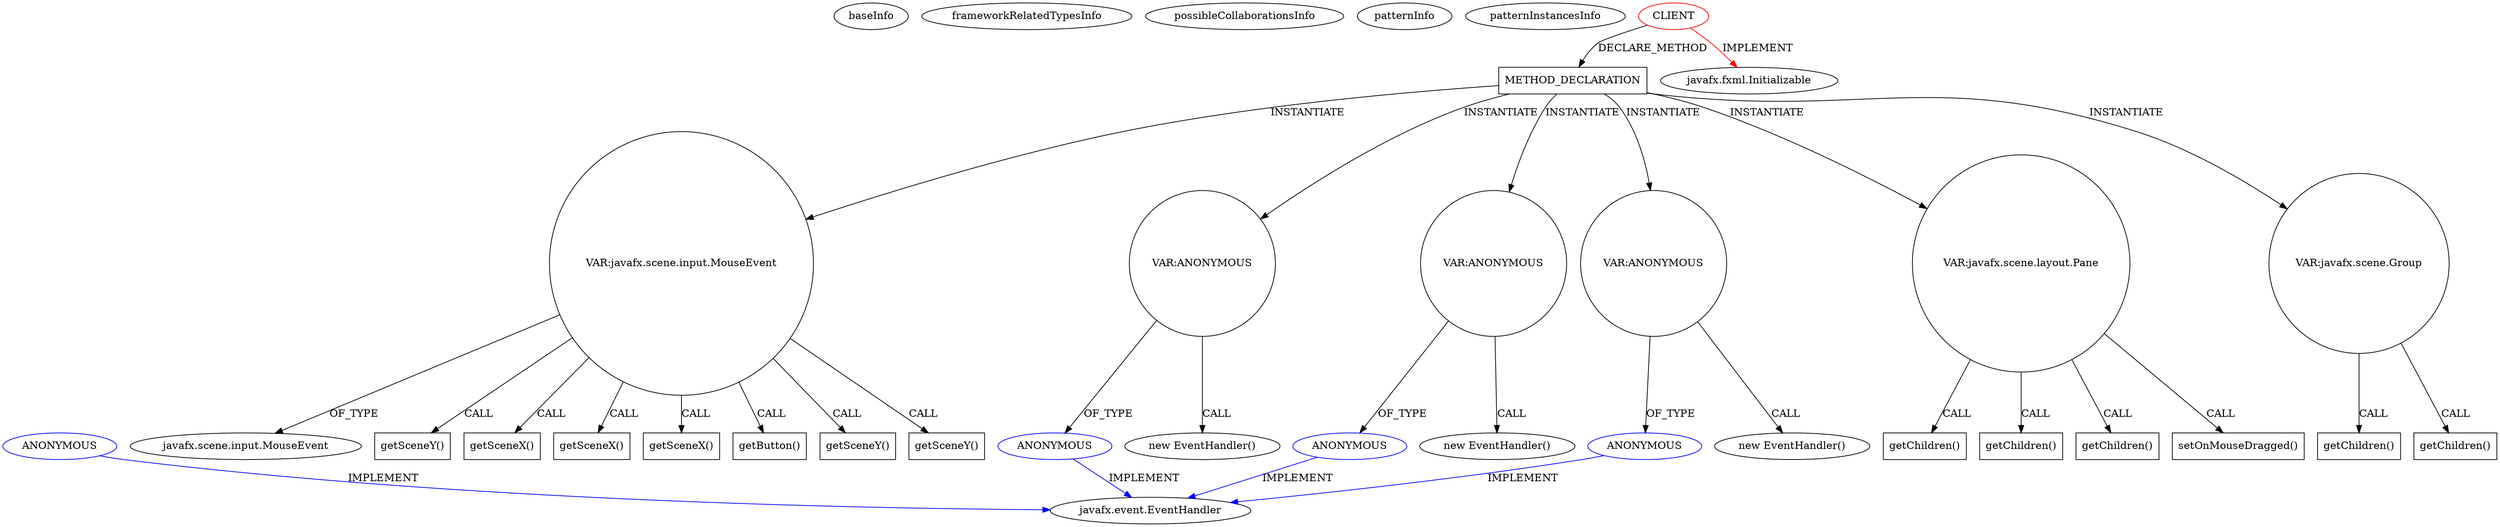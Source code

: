 digraph {
baseInfo[graphId=236,category="pattern",isAnonymous=false,possibleRelation=true]
frameworkRelatedTypesInfo[0="javafx.fxml.Initializable"]
possibleCollaborationsInfo[0="236~INSTANTIATION-CLIENT_METHOD_DECLARATION-~javafx.fxml.Initializable ~javafx.event.EventHandler ~false~true",1="236~INSTANTIATION-CLIENT_METHOD_DECLARATION-~javafx.fxml.Initializable ~javafx.event.EventHandler ~false~true",2="236~INSTANTIATION-CLIENT_METHOD_DECLARATION-~javafx.fxml.Initializable ~javafx.event.EventHandler ~false~true"]
patternInfo[frequency=2.0,patternRootClient=0]
patternInstancesInfo[0="mrempala-sp~/mrempala-sp/sp-master/src/application/VcPtVisualSchematicView.java~VcPtVisualSchematicView~3690",1="mrempala-sp~/mrempala-sp/sp-master/src/application/VcPtVisualSchematicViewClickable.java~VcPtVisualSchematicViewClickable~3668"]
20[label="javafx.scene.input.MouseEvent",vertexType="FRAMEWORK_CLASS_TYPE",isFrameworkType=false]
18[label="VAR:javafx.scene.input.MouseEvent",vertexType="VARIABLE_EXPRESION",isFrameworkType=false,shape=circle]
32[label="getSceneY()",vertexType="INSIDE_CALL",isFrameworkType=false,shape=box]
26[label="getSceneX()",vertexType="INSIDE_CALL",isFrameworkType=false,shape=box]
22[label="getSceneX()",vertexType="INSIDE_CALL",isFrameworkType=false,shape=box]
30[label="getSceneX()",vertexType="INSIDE_CALL",isFrameworkType=false,shape=box]
19[label="getButton()",vertexType="INSIDE_CALL",isFrameworkType=false,shape=box]
2[label="METHOD_DECLARATION",vertexType="CLIENT_METHOD_DECLARATION",isFrameworkType=false,shape=box]
0[label="CLIENT",vertexType="ROOT_CLIENT_CLASS_DECLARATION",isFrameworkType=false,color=red]
84[label="VAR:ANONYMOUS",vertexType="VARIABLE_EXPRESION",isFrameworkType=false,shape=circle]
85[label="ANONYMOUS",vertexType="REFERENCE_ANONYMOUS_DECLARATION",isFrameworkType=false,color=blue]
83[label="new EventHandler()",vertexType="CONSTRUCTOR_CALL",isFrameworkType=false]
205[label="VAR:ANONYMOUS",vertexType="VARIABLE_EXPRESION",isFrameworkType=false,shape=circle]
206[label="ANONYMOUS",vertexType="REFERENCE_ANONYMOUS_DECLARATION",isFrameworkType=false,color=blue]
204[label="new EventHandler()",vertexType="CONSTRUCTOR_CALL",isFrameworkType=false]
15[label="VAR:ANONYMOUS",vertexType="VARIABLE_EXPRESION",isFrameworkType=false,shape=circle]
16[label="ANONYMOUS",vertexType="REFERENCE_ANONYMOUS_DECLARATION",isFrameworkType=false,color=blue]
14[label="new EventHandler()",vertexType="CONSTRUCTOR_CALL",isFrameworkType=false]
24[label="getSceneY()",vertexType="INSIDE_CALL",isFrameworkType=false,shape=box]
28[label="getSceneY()",vertexType="INSIDE_CALL",isFrameworkType=false,shape=box]
1[label="javafx.fxml.Initializable",vertexType="FRAMEWORK_INTERFACE_TYPE",isFrameworkType=false]
3[label="VAR:javafx.scene.layout.Pane",vertexType="VARIABLE_EXPRESION",isFrameworkType=false,shape=circle]
4[label="getChildren()",vertexType="INSIDE_CALL",isFrameworkType=false,shape=box]
37[label="getChildren()",vertexType="INSIDE_CALL",isFrameworkType=false,shape=box]
211[label="getChildren()",vertexType="INSIDE_CALL",isFrameworkType=false,shape=box]
13[label="setOnMouseDragged()",vertexType="INSIDE_CALL",isFrameworkType=false,shape=box]
33[label="VAR:javafx.scene.Group",vertexType="VARIABLE_EXPRESION",isFrameworkType=false,shape=circle]
172[label="getChildren()",vertexType="INSIDE_CALL",isFrameworkType=false,shape=box]
133[label="getChildren()",vertexType="INSIDE_CALL",isFrameworkType=false,shape=box]
11[label="javafx.event.EventHandler",vertexType="FRAMEWORK_INTERFACE_TYPE",isFrameworkType=false]
10[label="ANONYMOUS",vertexType="REFERENCE_ANONYMOUS_DECLARATION",isFrameworkType=false,color=blue]
15->14[label="CALL"]
3->211[label="CALL"]
18->19[label="CALL"]
0->1[label="IMPLEMENT",color=red]
205->204[label="CALL"]
10->11[label="IMPLEMENT",color=blue]
205->206[label="OF_TYPE"]
2->33[label="INSTANTIATE"]
2->18[label="INSTANTIATE"]
18->26[label="CALL"]
18->32[label="CALL"]
3->37[label="CALL"]
33->133[label="CALL"]
3->13[label="CALL"]
18->24[label="CALL"]
2->3[label="INSTANTIATE"]
18->20[label="OF_TYPE"]
0->2[label="DECLARE_METHOD"]
2->205[label="INSTANTIATE"]
15->16[label="OF_TYPE"]
2->84[label="INSTANTIATE"]
2->15[label="INSTANTIATE"]
84->85[label="OF_TYPE"]
33->172[label="CALL"]
85->11[label="IMPLEMENT",color=blue]
3->4[label="CALL"]
84->83[label="CALL"]
18->28[label="CALL"]
18->30[label="CALL"]
16->11[label="IMPLEMENT",color=blue]
18->22[label="CALL"]
206->11[label="IMPLEMENT",color=blue]
}
